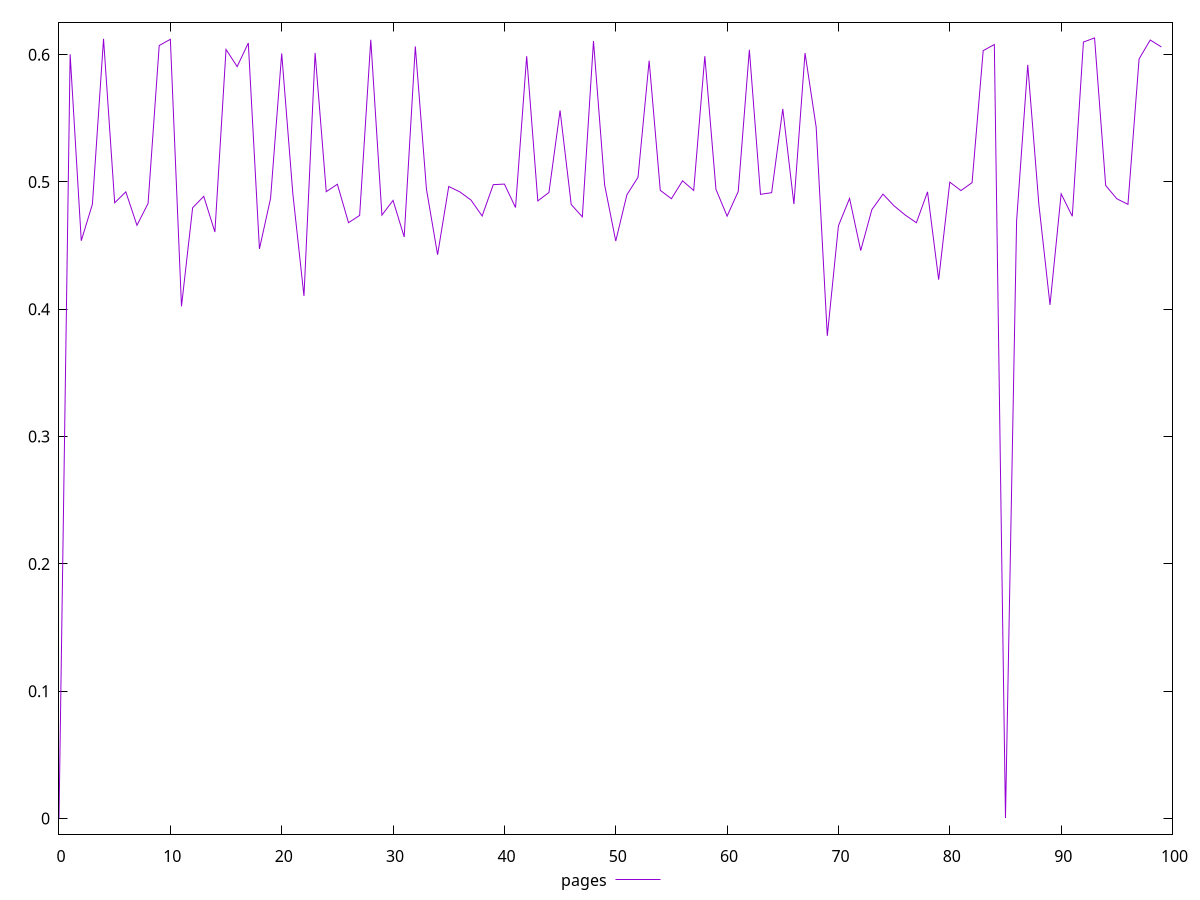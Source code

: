 $_pages <<EOF
0.00005371378454288589
0.6002796402823977
0.4538615122749115
0.4825424541094782
0.6124033925539619
0.4836476760558238
0.4922326026005687
0.46595874377089663
0.4831707429315303
0.6071623194785898
0.6120559367740914
0.4023603053857956
0.47974610658303335
0.4887250996511735
0.46068961499136596
0.6040813891091721
0.5906147521586069
0.6091487496832565
0.44746194765000763
0.4871270268201077
0.6009655062605431
0.4908109059194945
0.4104063039437928
0.6013569011984476
0.4923678838622369
0.4982186539441892
0.4680351287578671
0.47371527771573846
0.6117003303839599
0.4739966614145926
0.4855434192866701
0.45683739118201977
0.6064483873875243
0.49436543034442215
0.4428726502611443
0.4964644091240044
0.49220933148952284
0.4857879654584375
0.4732767815012162
0.49790540780551307
0.49833621602971845
0.4799179173440811
0.5988230149294416
0.4851096266023275
0.4917481017894388
0.5561548648574772
0.48229400384473103
0.4725957419289294
0.6106517209996811
0.49773163449737756
0.45361333199678205
0.4899342563730952
0.5036795554554365
0.5952753089637874
0.4934257900814804
0.48682810285131434
0.5009441398176774
0.4933208127691222
0.5988253836908515
0.4941930826371774
0.47315796045883846
0.492569715108725
0.6038437589934474
0.49027515723299897
0.4916103186329601
0.5573935959529159
0.48263913748759635
0.6012492666739575
0.5430056395074554
0.37915132843788896
0.4656383532273934
0.48708445197035427
0.44616022151484974
0.4782680719312484
0.49043380080798504
0.4811912926391844
0.47400515471630994
0.46800123496836366
0.4922458211236924
0.42324255894480184
0.4998744281095168
0.49325084078773146
0.49948065137305836
0.6031637838029458
0.6079579267760964
0.0004681125814816056
0.4694910058684159
0.5920097592675331
0.48231585268871563
0.4034647566391871
0.49068682766718963
0.4730725783189651
0.6098805730029377
0.6131500724251653
0.4972243426066675
0.48681714991715885
0.48240868300297
0.5966493576052204
0.6114966595116564
0.6060665321667462
EOF
set key outside below
set terminal pngcairo
set output "report_00006_2020-11-02T20-21-41.718Z/speed-index/pages//score.png"
set yrange [-0.012208213388269563:0.6254119995979778]
plot $_pages title "pages" with line ,